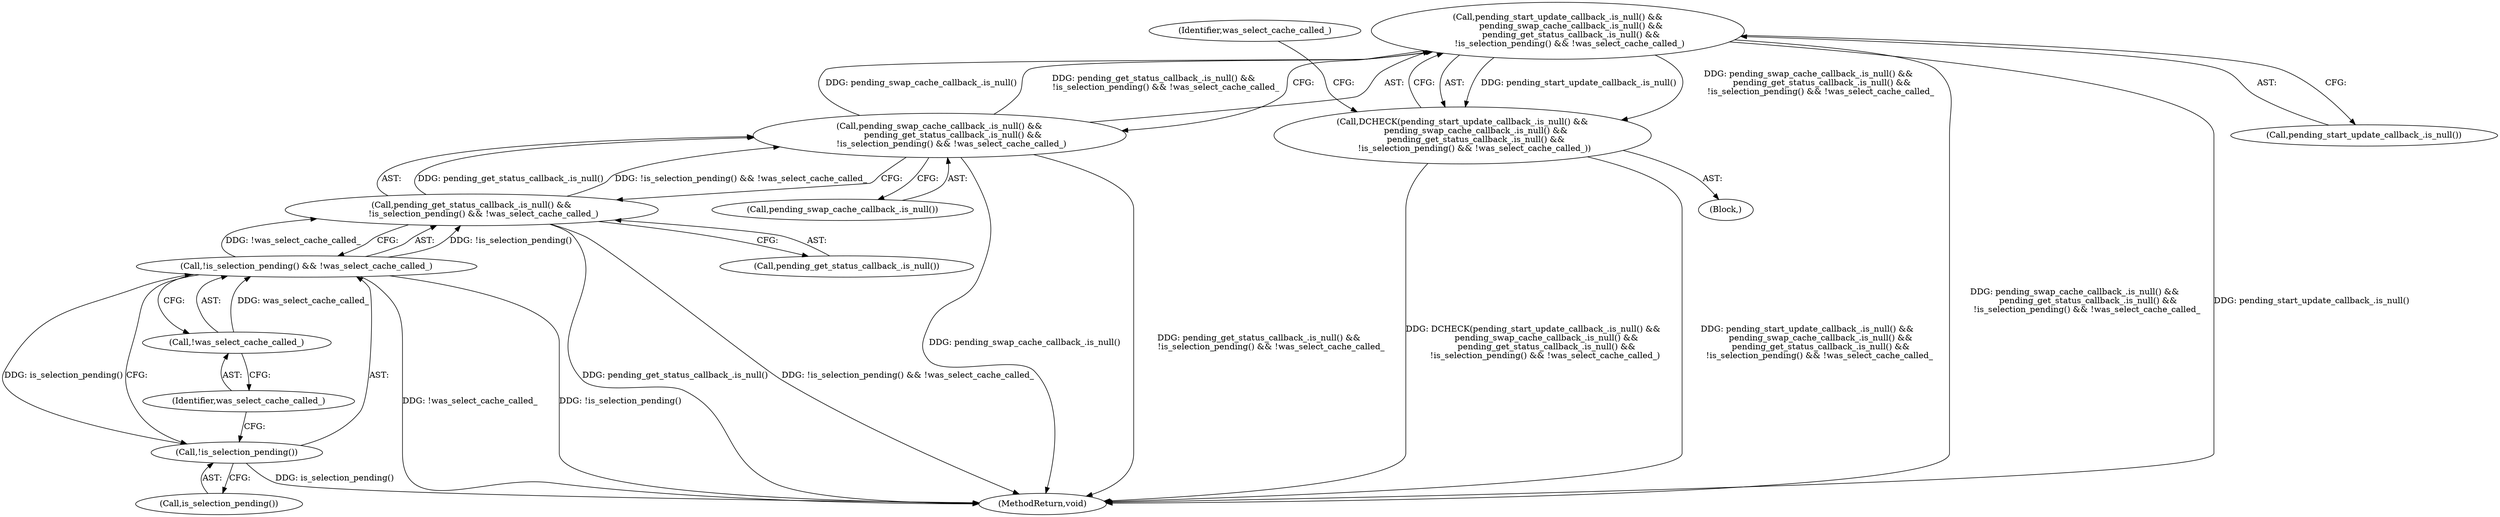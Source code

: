 digraph "1_Chrome_2cb006bc9d3ad16353ed49c2b75faea618156d0f_6@API" {
"1000105" [label="(Call,pending_start_update_callback_.is_null() &&\n          pending_swap_cache_callback_.is_null() &&\n          pending_get_status_callback_.is_null() &&\n         !is_selection_pending() && !was_select_cache_called_)"];
"1000107" [label="(Call,pending_swap_cache_callback_.is_null() &&\n          pending_get_status_callback_.is_null() &&\n         !is_selection_pending() && !was_select_cache_called_)"];
"1000109" [label="(Call,pending_get_status_callback_.is_null() &&\n         !is_selection_pending() && !was_select_cache_called_)"];
"1000111" [label="(Call,!is_selection_pending() && !was_select_cache_called_)"];
"1000112" [label="(Call,!is_selection_pending())"];
"1000114" [label="(Call,!was_select_cache_called_)"];
"1000104" [label="(Call,DCHECK(pending_start_update_callback_.is_null() &&\n          pending_swap_cache_callback_.is_null() &&\n          pending_get_status_callback_.is_null() &&\n         !is_selection_pending() && !was_select_cache_called_))"];
"1000107" [label="(Call,pending_swap_cache_callback_.is_null() &&\n          pending_get_status_callback_.is_null() &&\n         !is_selection_pending() && !was_select_cache_called_)"];
"1000108" [label="(Call,pending_swap_cache_callback_.is_null())"];
"1000110" [label="(Call,pending_get_status_callback_.is_null())"];
"1000115" [label="(Identifier,was_select_cache_called_)"];
"1000112" [label="(Call,!is_selection_pending())"];
"1000109" [label="(Call,pending_get_status_callback_.is_null() &&\n         !is_selection_pending() && !was_select_cache_called_)"];
"1000111" [label="(Call,!is_selection_pending() && !was_select_cache_called_)"];
"1000128" [label="(MethodReturn,void)"];
"1000103" [label="(Block,)"];
"1000117" [label="(Identifier,was_select_cache_called_)"];
"1000113" [label="(Call,is_selection_pending())"];
"1000104" [label="(Call,DCHECK(pending_start_update_callback_.is_null() &&\n          pending_swap_cache_callback_.is_null() &&\n          pending_get_status_callback_.is_null() &&\n         !is_selection_pending() && !was_select_cache_called_))"];
"1000106" [label="(Call,pending_start_update_callback_.is_null())"];
"1000105" [label="(Call,pending_start_update_callback_.is_null() &&\n          pending_swap_cache_callback_.is_null() &&\n          pending_get_status_callback_.is_null() &&\n         !is_selection_pending() && !was_select_cache_called_)"];
"1000114" [label="(Call,!was_select_cache_called_)"];
"1000105" -> "1000104"  [label="AST: "];
"1000105" -> "1000106"  [label="CFG: "];
"1000105" -> "1000107"  [label="CFG: "];
"1000106" -> "1000105"  [label="AST: "];
"1000107" -> "1000105"  [label="AST: "];
"1000104" -> "1000105"  [label="CFG: "];
"1000105" -> "1000128"  [label="DDG: pending_swap_cache_callback_.is_null() &&\n          pending_get_status_callback_.is_null() &&\n         !is_selection_pending() && !was_select_cache_called_"];
"1000105" -> "1000128"  [label="DDG: pending_start_update_callback_.is_null()"];
"1000105" -> "1000104"  [label="DDG: pending_start_update_callback_.is_null()"];
"1000105" -> "1000104"  [label="DDG: pending_swap_cache_callback_.is_null() &&\n          pending_get_status_callback_.is_null() &&\n         !is_selection_pending() && !was_select_cache_called_"];
"1000107" -> "1000105"  [label="DDG: pending_swap_cache_callback_.is_null()"];
"1000107" -> "1000105"  [label="DDG: pending_get_status_callback_.is_null() &&\n         !is_selection_pending() && !was_select_cache_called_"];
"1000107" -> "1000108"  [label="CFG: "];
"1000107" -> "1000109"  [label="CFG: "];
"1000108" -> "1000107"  [label="AST: "];
"1000109" -> "1000107"  [label="AST: "];
"1000107" -> "1000128"  [label="DDG: pending_swap_cache_callback_.is_null()"];
"1000107" -> "1000128"  [label="DDG: pending_get_status_callback_.is_null() &&\n         !is_selection_pending() && !was_select_cache_called_"];
"1000109" -> "1000107"  [label="DDG: pending_get_status_callback_.is_null()"];
"1000109" -> "1000107"  [label="DDG: !is_selection_pending() && !was_select_cache_called_"];
"1000109" -> "1000110"  [label="CFG: "];
"1000109" -> "1000111"  [label="CFG: "];
"1000110" -> "1000109"  [label="AST: "];
"1000111" -> "1000109"  [label="AST: "];
"1000109" -> "1000128"  [label="DDG: pending_get_status_callback_.is_null()"];
"1000109" -> "1000128"  [label="DDG: !is_selection_pending() && !was_select_cache_called_"];
"1000111" -> "1000109"  [label="DDG: !is_selection_pending()"];
"1000111" -> "1000109"  [label="DDG: !was_select_cache_called_"];
"1000111" -> "1000112"  [label="CFG: "];
"1000111" -> "1000114"  [label="CFG: "];
"1000112" -> "1000111"  [label="AST: "];
"1000114" -> "1000111"  [label="AST: "];
"1000111" -> "1000128"  [label="DDG: !was_select_cache_called_"];
"1000111" -> "1000128"  [label="DDG: !is_selection_pending()"];
"1000112" -> "1000111"  [label="DDG: is_selection_pending()"];
"1000114" -> "1000111"  [label="DDG: was_select_cache_called_"];
"1000112" -> "1000113"  [label="CFG: "];
"1000113" -> "1000112"  [label="AST: "];
"1000115" -> "1000112"  [label="CFG: "];
"1000112" -> "1000128"  [label="DDG: is_selection_pending()"];
"1000114" -> "1000115"  [label="CFG: "];
"1000115" -> "1000114"  [label="AST: "];
"1000104" -> "1000103"  [label="AST: "];
"1000117" -> "1000104"  [label="CFG: "];
"1000104" -> "1000128"  [label="DDG: DCHECK(pending_start_update_callback_.is_null() &&\n          pending_swap_cache_callback_.is_null() &&\n          pending_get_status_callback_.is_null() &&\n         !is_selection_pending() && !was_select_cache_called_)"];
"1000104" -> "1000128"  [label="DDG: pending_start_update_callback_.is_null() &&\n          pending_swap_cache_callback_.is_null() &&\n          pending_get_status_callback_.is_null() &&\n         !is_selection_pending() && !was_select_cache_called_"];
}
